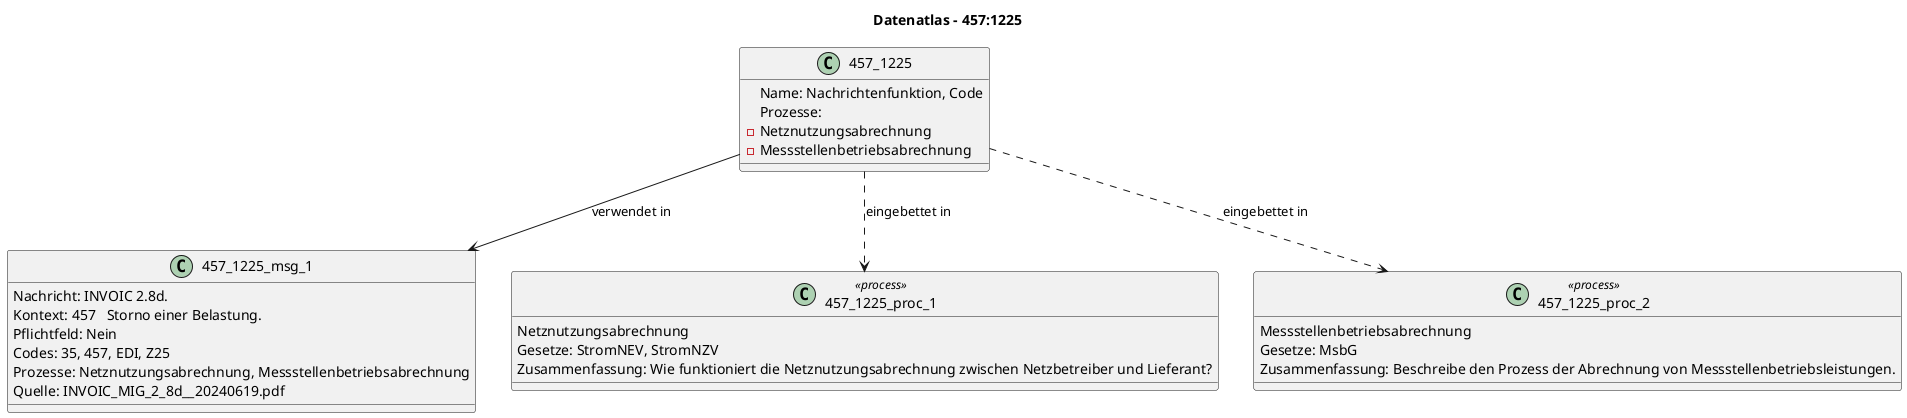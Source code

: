 @startuml
title Datenatlas – 457:1225
class 457_1225 {
  Name: Nachrichtenfunktion, Code
  Prozesse:
    - Netznutzungsabrechnung
    - Messstellenbetriebsabrechnung
}
class 457_1225_msg_1 {
  Nachricht: INVOIC 2.8d.
  Kontext: 457   Storno einer Belastung.
  Pflichtfeld: Nein
  Codes: 35, 457, EDI, Z25
  Prozesse: Netznutzungsabrechnung, Messstellenbetriebsabrechnung
  Quelle: INVOIC_MIG_2_8d__20240619.pdf
}
457_1225 --> 457_1225_msg_1 : verwendet in
class 457_1225_proc_1 <<process>> {
  Netznutzungsabrechnung
  Gesetze: StromNEV, StromNZV
  Zusammenfassung: Wie funktioniert die Netznutzungsabrechnung zwischen Netzbetreiber und Lieferant?
}
457_1225 ..> 457_1225_proc_1 : eingebettet in
class 457_1225_proc_2 <<process>> {
  Messstellenbetriebsabrechnung
  Gesetze: MsbG
  Zusammenfassung: Beschreibe den Prozess der Abrechnung von Messstellenbetriebsleistungen.
}
457_1225 ..> 457_1225_proc_2 : eingebettet in
@enduml